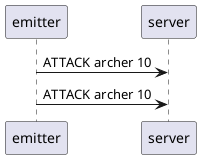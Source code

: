 @startuml
'https://plantuml.com/sequence-diagram

emitter -> server: ATTACK archer 10
emitter -> server: ATTACK archer 10

@enduml


@startuml
'https://plantuml.com/sequence-diagram

client -> server: PROTECT HEAL 10
client -> server: PROTECT DEFEND 10
server -> client: ERROR_CD <time_left>

client -> server: GET_INFO
server -> client: ANSWER <info>

server -> client: GAME_LOST

@enduml